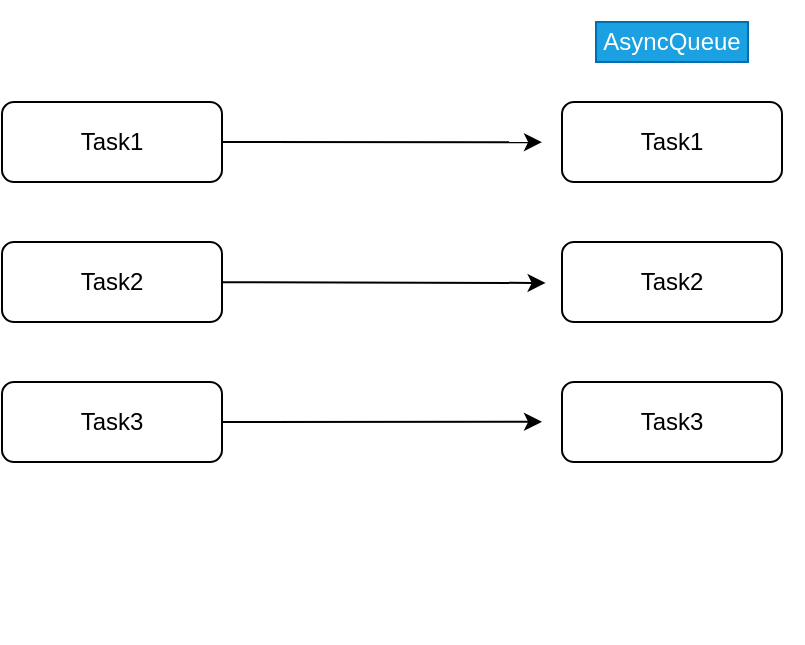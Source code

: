 <mxfile>
    <diagram id="9jhZuiK2ccAiQcUlEQbO" name="第 1 页">
        <mxGraphModel dx="564" dy="567" grid="1" gridSize="10" guides="1" tooltips="1" connect="1" arrows="1" fold="1" page="1" pageScale="1" pageWidth="827" pageHeight="1169" math="0" shadow="0">
            <root>
                <mxCell id="0"/>
                <mxCell id="1" parent="0"/>
                <mxCell id="6" value="" style="whiteSpace=wrap;html=1;strokeColor=#FFFFFF;" vertex="1" parent="1">
                    <mxGeometry x="380" y="70" width="130" height="320" as="geometry"/>
                </mxCell>
                <mxCell id="3" value="Task2" style="rounded=1;whiteSpace=wrap;html=1;" vertex="1" parent="1">
                    <mxGeometry x="390" y="190" width="110" height="40" as="geometry"/>
                </mxCell>
                <mxCell id="7" value="Task1" style="rounded=1;whiteSpace=wrap;html=1;" vertex="1" parent="1">
                    <mxGeometry x="390" y="120" width="110" height="40" as="geometry"/>
                </mxCell>
                <mxCell id="8" value="Task3" style="rounded=1;whiteSpace=wrap;html=1;" vertex="1" parent="1">
                    <mxGeometry x="390" y="260" width="110" height="40" as="geometry"/>
                </mxCell>
                <mxCell id="10" value="AsyncQueue" style="text;html=1;strokeColor=#006EAF;fillColor=#1ba1e2;align=center;verticalAlign=middle;whiteSpace=wrap;rounded=0;fontColor=#ffffff;" vertex="1" parent="1">
                    <mxGeometry x="407" y="80" width="76" height="20" as="geometry"/>
                </mxCell>
                <mxCell id="16" style="edgeStyle=none;html=1;entryX=0;entryY=0.219;entryDx=0;entryDy=0;entryPerimeter=0;" edge="1" parent="1" source="11" target="6">
                    <mxGeometry relative="1" as="geometry"/>
                </mxCell>
                <mxCell id="11" value="Task1" style="rounded=1;whiteSpace=wrap;html=1;" vertex="1" parent="1">
                    <mxGeometry x="110" y="120" width="110" height="40" as="geometry"/>
                </mxCell>
                <mxCell id="15" style="edgeStyle=none;html=1;entryX=0.014;entryY=0.439;entryDx=0;entryDy=0;entryPerimeter=0;" edge="1" parent="1" source="12" target="6">
                    <mxGeometry relative="1" as="geometry"/>
                </mxCell>
                <mxCell id="12" value="Task2" style="rounded=1;whiteSpace=wrap;html=1;" vertex="1" parent="1">
                    <mxGeometry x="110" y="190" width="110" height="40" as="geometry"/>
                </mxCell>
                <mxCell id="14" style="edgeStyle=none;html=1;entryX=0;entryY=0.656;entryDx=0;entryDy=0;entryPerimeter=0;" edge="1" parent="1" source="13" target="6">
                    <mxGeometry relative="1" as="geometry"/>
                </mxCell>
                <mxCell id="13" value="Task3" style="rounded=1;whiteSpace=wrap;html=1;" vertex="1" parent="1">
                    <mxGeometry x="110" y="260" width="110" height="40" as="geometry"/>
                </mxCell>
            </root>
        </mxGraphModel>
    </diagram>
</mxfile>